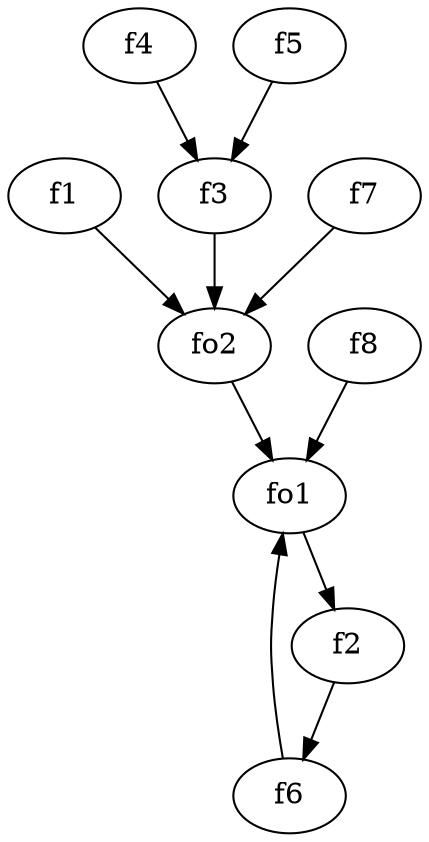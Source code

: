strict digraph  {
f1;
f2;
f3;
f4;
f5;
f6;
f7;
f8;
fo1;
fo2;
f1 -> fo2  [weight=2];
f2 -> f6  [weight=2];
f3 -> fo2  [weight=2];
f4 -> f3  [weight=2];
f5 -> f3  [weight=2];
f6 -> fo1  [weight=2];
f7 -> fo2  [weight=2];
f8 -> fo1  [weight=2];
fo1 -> f2  [weight=2];
fo2 -> fo1  [weight=2];
}
